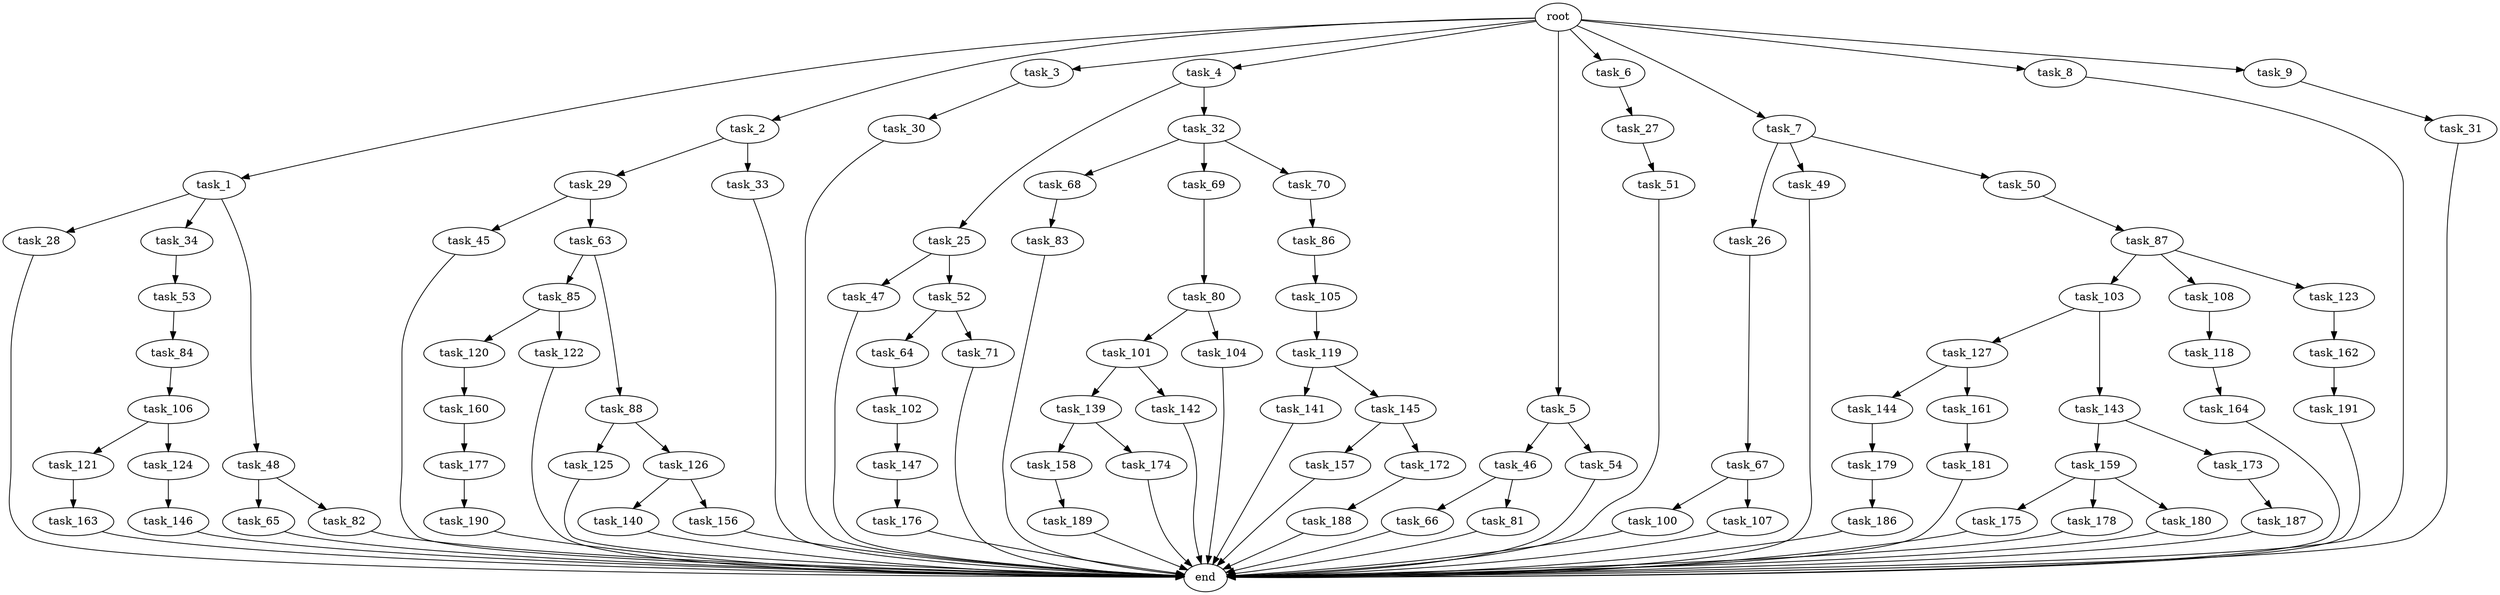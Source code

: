 digraph G {
  root [size="0.000000"];
  task_1 [size="10.240000"];
  task_2 [size="10.240000"];
  task_3 [size="10.240000"];
  task_4 [size="10.240000"];
  task_5 [size="10.240000"];
  task_6 [size="10.240000"];
  task_7 [size="10.240000"];
  task_8 [size="10.240000"];
  task_9 [size="10.240000"];
  task_25 [size="773094113.280000"];
  task_26 [size="773094113.280000"];
  task_27 [size="343597383.680000"];
  task_28 [size="1374389534.720000"];
  task_29 [size="343597383.680000"];
  task_30 [size="6957847019.520000"];
  task_31 [size="6957847019.520000"];
  task_32 [size="773094113.280000"];
  task_33 [size="343597383.680000"];
  task_34 [size="1374389534.720000"];
  task_45 [size="2147483648.000000"];
  task_46 [size="1374389534.720000"];
  task_47 [size="5497558138.880000"];
  task_48 [size="1374389534.720000"];
  task_49 [size="773094113.280000"];
  task_50 [size="773094113.280000"];
  task_51 [size="4209067950.080000"];
  task_52 [size="5497558138.880000"];
  task_53 [size="6957847019.520000"];
  task_54 [size="1374389534.720000"];
  task_63 [size="2147483648.000000"];
  task_64 [size="1374389534.720000"];
  task_65 [size="773094113.280000"];
  task_66 [size="8589934592.000000"];
  task_67 [size="343597383.680000"];
  task_68 [size="773094113.280000"];
  task_69 [size="773094113.280000"];
  task_70 [size="773094113.280000"];
  task_71 [size="1374389534.720000"];
  task_80 [size="5497558138.880000"];
  task_81 [size="8589934592.000000"];
  task_82 [size="773094113.280000"];
  task_83 [size="1374389534.720000"];
  task_84 [size="343597383.680000"];
  task_85 [size="1374389534.720000"];
  task_86 [size="1374389534.720000"];
  task_87 [size="1374389534.720000"];
  task_88 [size="1374389534.720000"];
  task_100 [size="4209067950.080000"];
  task_101 [size="5497558138.880000"];
  task_102 [size="4209067950.080000"];
  task_103 [size="4209067950.080000"];
  task_104 [size="5497558138.880000"];
  task_105 [size="2147483648.000000"];
  task_106 [size="3092376453.120000"];
  task_107 [size="4209067950.080000"];
  task_108 [size="4209067950.080000"];
  task_118 [size="343597383.680000"];
  task_119 [size="3092376453.120000"];
  task_120 [size="773094113.280000"];
  task_121 [size="2147483648.000000"];
  task_122 [size="773094113.280000"];
  task_123 [size="4209067950.080000"];
  task_124 [size="2147483648.000000"];
  task_125 [size="1374389534.720000"];
  task_126 [size="1374389534.720000"];
  task_127 [size="6957847019.520000"];
  task_139 [size="5497558138.880000"];
  task_140 [size="343597383.680000"];
  task_141 [size="3092376453.120000"];
  task_142 [size="5497558138.880000"];
  task_143 [size="6957847019.520000"];
  task_144 [size="6957847019.520000"];
  task_145 [size="3092376453.120000"];
  task_146 [size="4209067950.080000"];
  task_147 [size="6957847019.520000"];
  task_156 [size="343597383.680000"];
  task_157 [size="343597383.680000"];
  task_158 [size="4209067950.080000"];
  task_159 [size="4209067950.080000"];
  task_160 [size="4209067950.080000"];
  task_161 [size="6957847019.520000"];
  task_162 [size="5497558138.880000"];
  task_163 [size="3092376453.120000"];
  task_164 [size="343597383.680000"];
  task_172 [size="343597383.680000"];
  task_173 [size="4209067950.080000"];
  task_174 [size="4209067950.080000"];
  task_175 [size="2147483648.000000"];
  task_176 [size="343597383.680000"];
  task_177 [size="343597383.680000"];
  task_178 [size="2147483648.000000"];
  task_179 [size="5497558138.880000"];
  task_180 [size="2147483648.000000"];
  task_181 [size="8589934592.000000"];
  task_186 [size="5497558138.880000"];
  task_187 [size="6957847019.520000"];
  task_188 [size="6957847019.520000"];
  task_189 [size="773094113.280000"];
  task_190 [size="8589934592.000000"];
  task_191 [size="773094113.280000"];
  end [size="0.000000"];

  root -> task_1 [size="1.000000"];
  root -> task_2 [size="1.000000"];
  root -> task_3 [size="1.000000"];
  root -> task_4 [size="1.000000"];
  root -> task_5 [size="1.000000"];
  root -> task_6 [size="1.000000"];
  root -> task_7 [size="1.000000"];
  root -> task_8 [size="1.000000"];
  root -> task_9 [size="1.000000"];
  task_1 -> task_28 [size="134217728.000000"];
  task_1 -> task_34 [size="134217728.000000"];
  task_1 -> task_48 [size="134217728.000000"];
  task_2 -> task_29 [size="33554432.000000"];
  task_2 -> task_33 [size="33554432.000000"];
  task_3 -> task_30 [size="679477248.000000"];
  task_4 -> task_25 [size="75497472.000000"];
  task_4 -> task_32 [size="75497472.000000"];
  task_5 -> task_46 [size="134217728.000000"];
  task_5 -> task_54 [size="134217728.000000"];
  task_6 -> task_27 [size="33554432.000000"];
  task_7 -> task_26 [size="75497472.000000"];
  task_7 -> task_49 [size="75497472.000000"];
  task_7 -> task_50 [size="75497472.000000"];
  task_8 -> end [size="1.000000"];
  task_9 -> task_31 [size="679477248.000000"];
  task_25 -> task_47 [size="536870912.000000"];
  task_25 -> task_52 [size="536870912.000000"];
  task_26 -> task_67 [size="33554432.000000"];
  task_27 -> task_51 [size="411041792.000000"];
  task_28 -> end [size="1.000000"];
  task_29 -> task_45 [size="209715200.000000"];
  task_29 -> task_63 [size="209715200.000000"];
  task_30 -> end [size="1.000000"];
  task_31 -> end [size="1.000000"];
  task_32 -> task_68 [size="75497472.000000"];
  task_32 -> task_69 [size="75497472.000000"];
  task_32 -> task_70 [size="75497472.000000"];
  task_33 -> end [size="1.000000"];
  task_34 -> task_53 [size="679477248.000000"];
  task_45 -> end [size="1.000000"];
  task_46 -> task_66 [size="838860800.000000"];
  task_46 -> task_81 [size="838860800.000000"];
  task_47 -> end [size="1.000000"];
  task_48 -> task_65 [size="75497472.000000"];
  task_48 -> task_82 [size="75497472.000000"];
  task_49 -> end [size="1.000000"];
  task_50 -> task_87 [size="134217728.000000"];
  task_51 -> end [size="1.000000"];
  task_52 -> task_64 [size="134217728.000000"];
  task_52 -> task_71 [size="134217728.000000"];
  task_53 -> task_84 [size="33554432.000000"];
  task_54 -> end [size="1.000000"];
  task_63 -> task_85 [size="134217728.000000"];
  task_63 -> task_88 [size="134217728.000000"];
  task_64 -> task_102 [size="411041792.000000"];
  task_65 -> end [size="1.000000"];
  task_66 -> end [size="1.000000"];
  task_67 -> task_100 [size="411041792.000000"];
  task_67 -> task_107 [size="411041792.000000"];
  task_68 -> task_83 [size="134217728.000000"];
  task_69 -> task_80 [size="536870912.000000"];
  task_70 -> task_86 [size="134217728.000000"];
  task_71 -> end [size="1.000000"];
  task_80 -> task_101 [size="536870912.000000"];
  task_80 -> task_104 [size="536870912.000000"];
  task_81 -> end [size="1.000000"];
  task_82 -> end [size="1.000000"];
  task_83 -> end [size="1.000000"];
  task_84 -> task_106 [size="301989888.000000"];
  task_85 -> task_120 [size="75497472.000000"];
  task_85 -> task_122 [size="75497472.000000"];
  task_86 -> task_105 [size="209715200.000000"];
  task_87 -> task_103 [size="411041792.000000"];
  task_87 -> task_108 [size="411041792.000000"];
  task_87 -> task_123 [size="411041792.000000"];
  task_88 -> task_125 [size="134217728.000000"];
  task_88 -> task_126 [size="134217728.000000"];
  task_100 -> end [size="1.000000"];
  task_101 -> task_139 [size="536870912.000000"];
  task_101 -> task_142 [size="536870912.000000"];
  task_102 -> task_147 [size="679477248.000000"];
  task_103 -> task_127 [size="679477248.000000"];
  task_103 -> task_143 [size="679477248.000000"];
  task_104 -> end [size="1.000000"];
  task_105 -> task_119 [size="301989888.000000"];
  task_106 -> task_121 [size="209715200.000000"];
  task_106 -> task_124 [size="209715200.000000"];
  task_107 -> end [size="1.000000"];
  task_108 -> task_118 [size="33554432.000000"];
  task_118 -> task_164 [size="33554432.000000"];
  task_119 -> task_141 [size="301989888.000000"];
  task_119 -> task_145 [size="301989888.000000"];
  task_120 -> task_160 [size="411041792.000000"];
  task_121 -> task_163 [size="301989888.000000"];
  task_122 -> end [size="1.000000"];
  task_123 -> task_162 [size="536870912.000000"];
  task_124 -> task_146 [size="411041792.000000"];
  task_125 -> end [size="1.000000"];
  task_126 -> task_140 [size="33554432.000000"];
  task_126 -> task_156 [size="33554432.000000"];
  task_127 -> task_144 [size="679477248.000000"];
  task_127 -> task_161 [size="679477248.000000"];
  task_139 -> task_158 [size="411041792.000000"];
  task_139 -> task_174 [size="411041792.000000"];
  task_140 -> end [size="1.000000"];
  task_141 -> end [size="1.000000"];
  task_142 -> end [size="1.000000"];
  task_143 -> task_159 [size="411041792.000000"];
  task_143 -> task_173 [size="411041792.000000"];
  task_144 -> task_179 [size="536870912.000000"];
  task_145 -> task_157 [size="33554432.000000"];
  task_145 -> task_172 [size="33554432.000000"];
  task_146 -> end [size="1.000000"];
  task_147 -> task_176 [size="33554432.000000"];
  task_156 -> end [size="1.000000"];
  task_157 -> end [size="1.000000"];
  task_158 -> task_189 [size="75497472.000000"];
  task_159 -> task_175 [size="209715200.000000"];
  task_159 -> task_178 [size="209715200.000000"];
  task_159 -> task_180 [size="209715200.000000"];
  task_160 -> task_177 [size="33554432.000000"];
  task_161 -> task_181 [size="838860800.000000"];
  task_162 -> task_191 [size="75497472.000000"];
  task_163 -> end [size="1.000000"];
  task_164 -> end [size="1.000000"];
  task_172 -> task_188 [size="679477248.000000"];
  task_173 -> task_187 [size="679477248.000000"];
  task_174 -> end [size="1.000000"];
  task_175 -> end [size="1.000000"];
  task_176 -> end [size="1.000000"];
  task_177 -> task_190 [size="838860800.000000"];
  task_178 -> end [size="1.000000"];
  task_179 -> task_186 [size="536870912.000000"];
  task_180 -> end [size="1.000000"];
  task_181 -> end [size="1.000000"];
  task_186 -> end [size="1.000000"];
  task_187 -> end [size="1.000000"];
  task_188 -> end [size="1.000000"];
  task_189 -> end [size="1.000000"];
  task_190 -> end [size="1.000000"];
  task_191 -> end [size="1.000000"];
}
